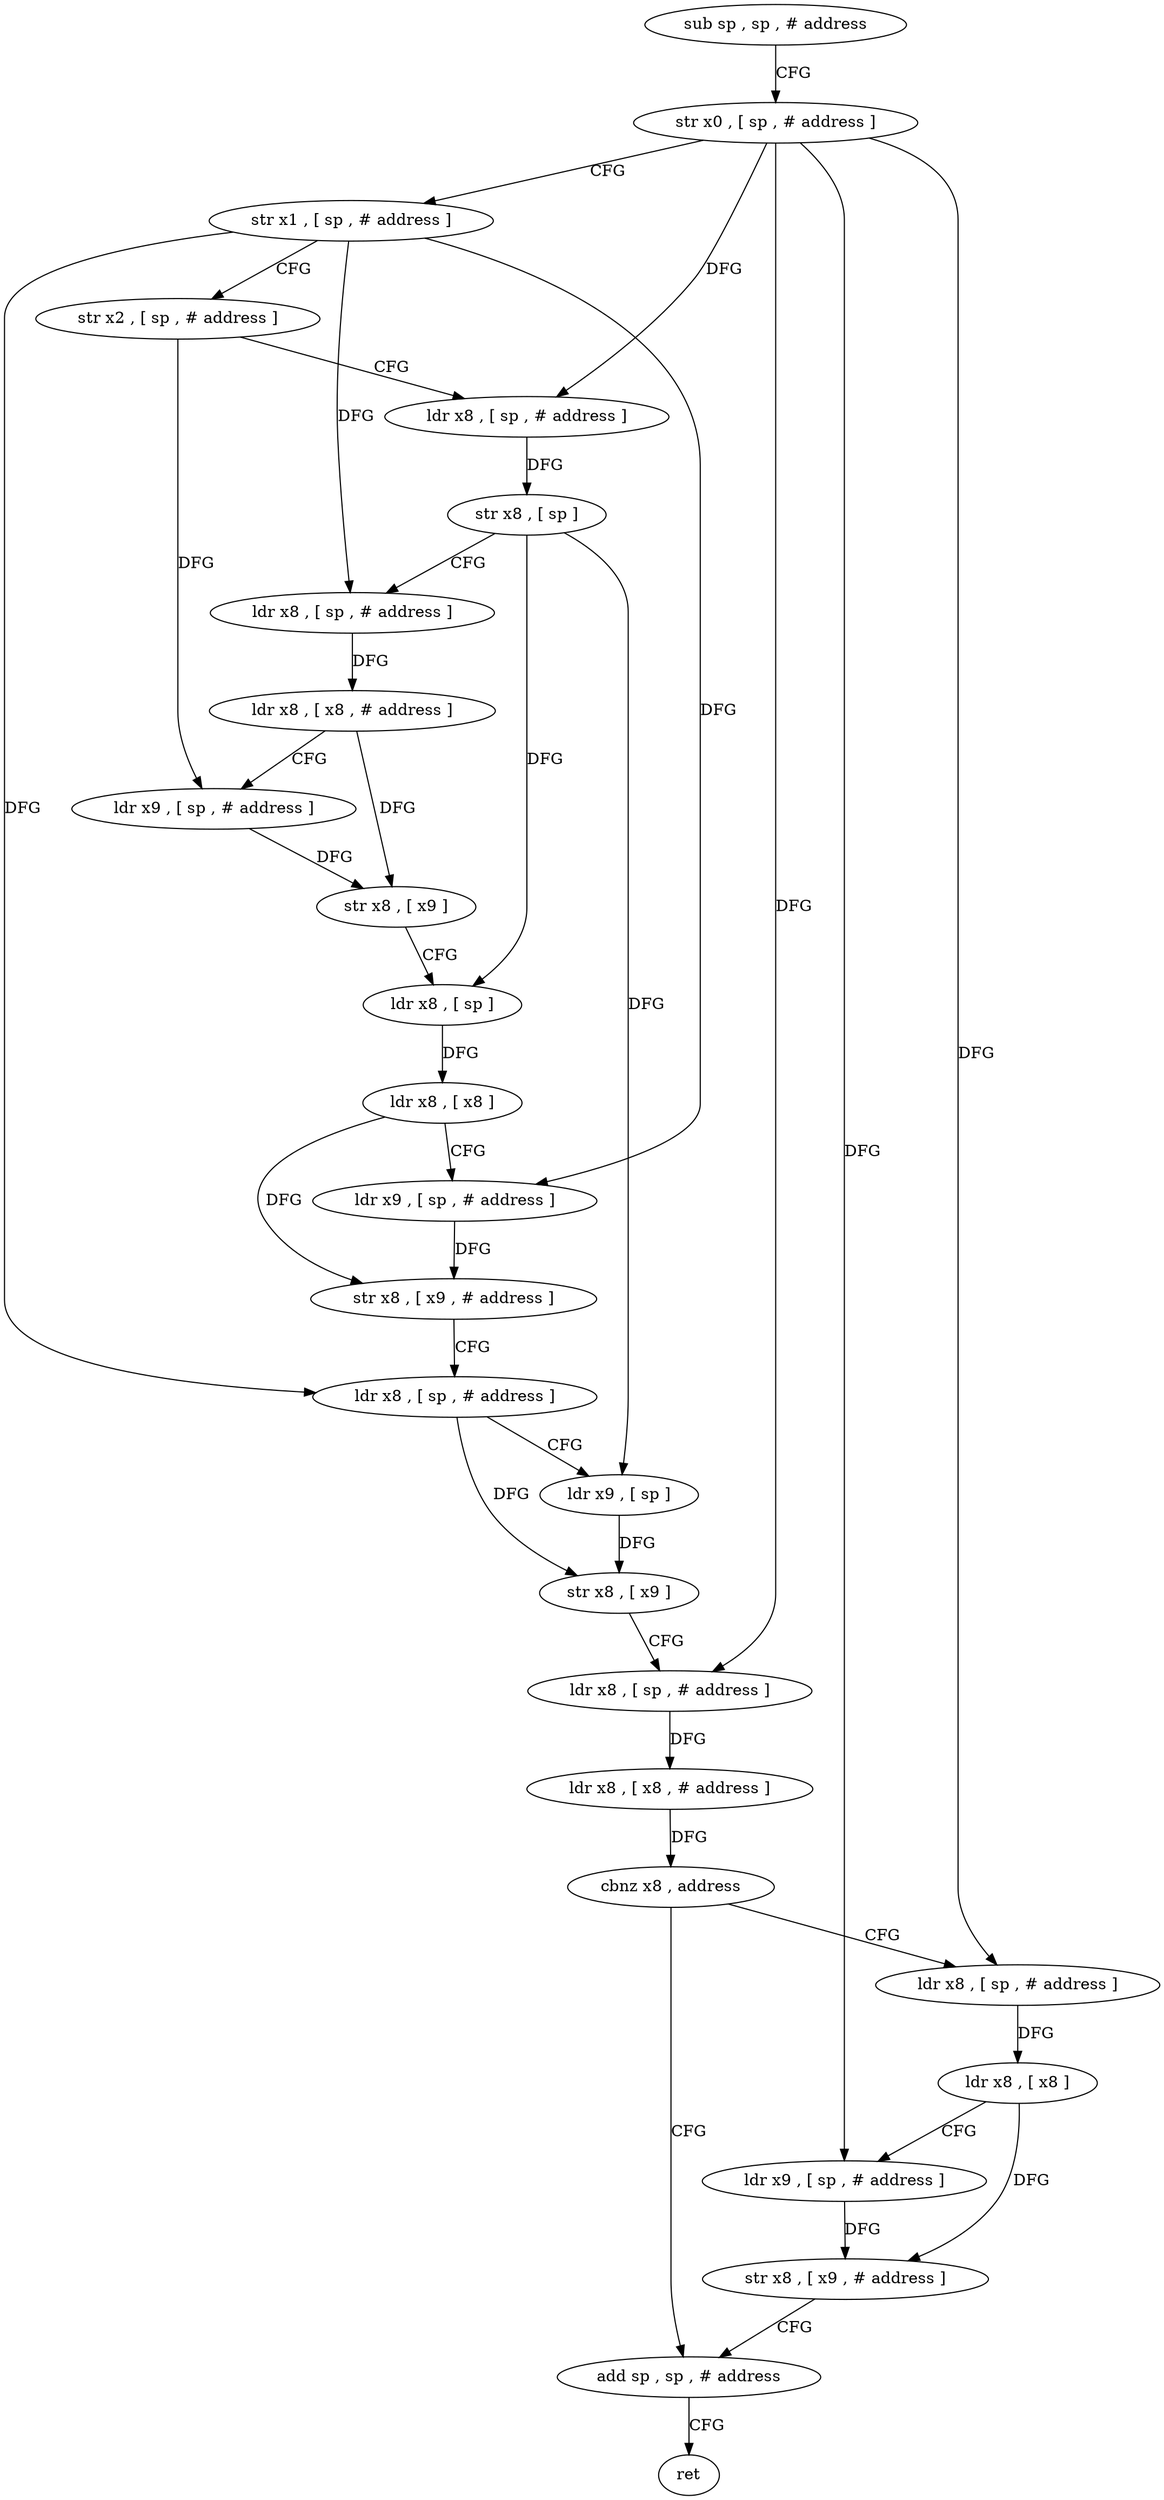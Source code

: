 digraph "func" {
"4241132" [label = "sub sp , sp , # address" ]
"4241136" [label = "str x0 , [ sp , # address ]" ]
"4241140" [label = "str x1 , [ sp , # address ]" ]
"4241144" [label = "str x2 , [ sp , # address ]" ]
"4241148" [label = "ldr x8 , [ sp , # address ]" ]
"4241152" [label = "str x8 , [ sp ]" ]
"4241156" [label = "ldr x8 , [ sp , # address ]" ]
"4241160" [label = "ldr x8 , [ x8 , # address ]" ]
"4241164" [label = "ldr x9 , [ sp , # address ]" ]
"4241168" [label = "str x8 , [ x9 ]" ]
"4241172" [label = "ldr x8 , [ sp ]" ]
"4241176" [label = "ldr x8 , [ x8 ]" ]
"4241180" [label = "ldr x9 , [ sp , # address ]" ]
"4241184" [label = "str x8 , [ x9 , # address ]" ]
"4241188" [label = "ldr x8 , [ sp , # address ]" ]
"4241192" [label = "ldr x9 , [ sp ]" ]
"4241196" [label = "str x8 , [ x9 ]" ]
"4241200" [label = "ldr x8 , [ sp , # address ]" ]
"4241204" [label = "ldr x8 , [ x8 , # address ]" ]
"4241208" [label = "cbnz x8 , address" ]
"4241228" [label = "add sp , sp , # address" ]
"4241212" [label = "ldr x8 , [ sp , # address ]" ]
"4241232" [label = "ret" ]
"4241216" [label = "ldr x8 , [ x8 ]" ]
"4241220" [label = "ldr x9 , [ sp , # address ]" ]
"4241224" [label = "str x8 , [ x9 , # address ]" ]
"4241132" -> "4241136" [ label = "CFG" ]
"4241136" -> "4241140" [ label = "CFG" ]
"4241136" -> "4241148" [ label = "DFG" ]
"4241136" -> "4241200" [ label = "DFG" ]
"4241136" -> "4241212" [ label = "DFG" ]
"4241136" -> "4241220" [ label = "DFG" ]
"4241140" -> "4241144" [ label = "CFG" ]
"4241140" -> "4241156" [ label = "DFG" ]
"4241140" -> "4241180" [ label = "DFG" ]
"4241140" -> "4241188" [ label = "DFG" ]
"4241144" -> "4241148" [ label = "CFG" ]
"4241144" -> "4241164" [ label = "DFG" ]
"4241148" -> "4241152" [ label = "DFG" ]
"4241152" -> "4241156" [ label = "CFG" ]
"4241152" -> "4241172" [ label = "DFG" ]
"4241152" -> "4241192" [ label = "DFG" ]
"4241156" -> "4241160" [ label = "DFG" ]
"4241160" -> "4241164" [ label = "CFG" ]
"4241160" -> "4241168" [ label = "DFG" ]
"4241164" -> "4241168" [ label = "DFG" ]
"4241168" -> "4241172" [ label = "CFG" ]
"4241172" -> "4241176" [ label = "DFG" ]
"4241176" -> "4241180" [ label = "CFG" ]
"4241176" -> "4241184" [ label = "DFG" ]
"4241180" -> "4241184" [ label = "DFG" ]
"4241184" -> "4241188" [ label = "CFG" ]
"4241188" -> "4241192" [ label = "CFG" ]
"4241188" -> "4241196" [ label = "DFG" ]
"4241192" -> "4241196" [ label = "DFG" ]
"4241196" -> "4241200" [ label = "CFG" ]
"4241200" -> "4241204" [ label = "DFG" ]
"4241204" -> "4241208" [ label = "DFG" ]
"4241208" -> "4241228" [ label = "CFG" ]
"4241208" -> "4241212" [ label = "CFG" ]
"4241228" -> "4241232" [ label = "CFG" ]
"4241212" -> "4241216" [ label = "DFG" ]
"4241216" -> "4241220" [ label = "CFG" ]
"4241216" -> "4241224" [ label = "DFG" ]
"4241220" -> "4241224" [ label = "DFG" ]
"4241224" -> "4241228" [ label = "CFG" ]
}

